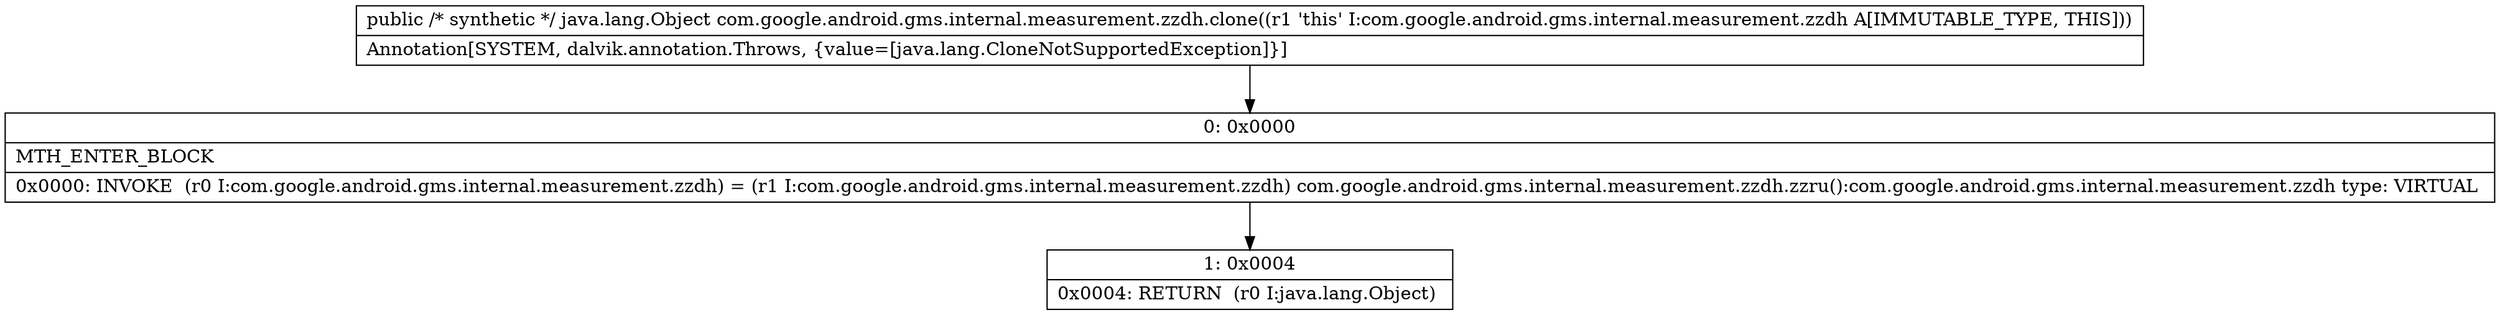 digraph "CFG forcom.google.android.gms.internal.measurement.zzdh.clone()Ljava\/lang\/Object;" {
Node_0 [shape=record,label="{0\:\ 0x0000|MTH_ENTER_BLOCK\l|0x0000: INVOKE  (r0 I:com.google.android.gms.internal.measurement.zzdh) = (r1 I:com.google.android.gms.internal.measurement.zzdh) com.google.android.gms.internal.measurement.zzdh.zzru():com.google.android.gms.internal.measurement.zzdh type: VIRTUAL \l}"];
Node_1 [shape=record,label="{1\:\ 0x0004|0x0004: RETURN  (r0 I:java.lang.Object) \l}"];
MethodNode[shape=record,label="{public \/* synthetic *\/ java.lang.Object com.google.android.gms.internal.measurement.zzdh.clone((r1 'this' I:com.google.android.gms.internal.measurement.zzdh A[IMMUTABLE_TYPE, THIS]))  | Annotation[SYSTEM, dalvik.annotation.Throws, \{value=[java.lang.CloneNotSupportedException]\}]\l}"];
MethodNode -> Node_0;
Node_0 -> Node_1;
}

